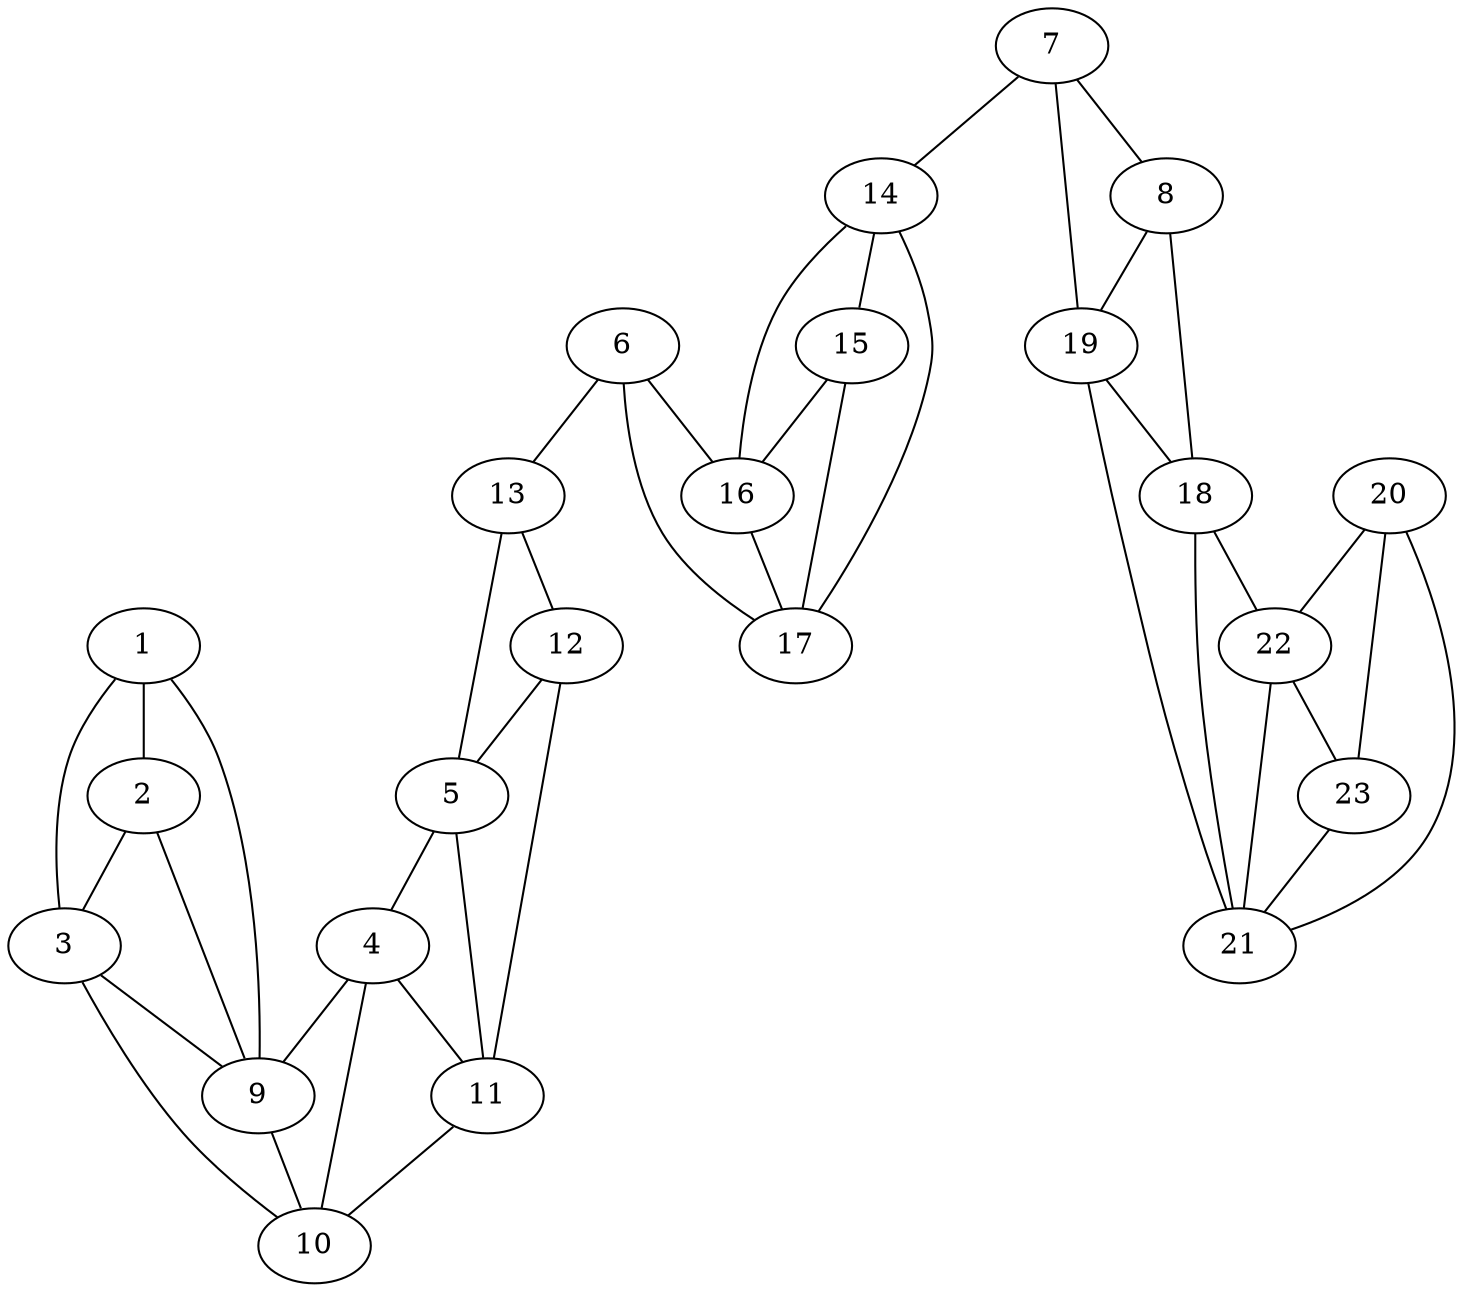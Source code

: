 graph pdb1bib {
	1	 [aaLength=12,
		sequence=NTVPLKLIALLA,
		type=0];
	2	 [aaLength=8,
		sequence=GEQLGETL,
		type=0];
	1 -- 2	 [distance0="18.0",
		frequency=1,
		type0=1];
	3	 [aaLength=14,
		sequence=RAAINKHIQTLRDW,
		type=0];
	1 -- 3	 [distance0="29.0",
		frequency=1,
		type0=2];
	9	 [aaLength=6,
		sequence=DVFTVP,
		type=1];
	1 -- 9	 [distance0="45.0",
		frequency=1,
		type0=3];
	2 -- 3	 [distance0="11.0",
		distance1="0.0",
		frequency=2,
		type0=1,
		type1=4];
	2 -- 9	 [distance0="27.0",
		frequency=1,
		type0=3];
	3 -- 9	 [distance0="16.0",
		distance1="0.0",
		frequency=2,
		type0=2,
		type1=4];
	10	 [aaLength=5,
		sequence=KGYSL,
		type=1];
	3 -- 10	 [distance0="23.0",
		frequency=1,
		type0=3];
	4	 [aaLength=9,
		sequence=NAKQILGQL,
		type=0];
	4 -- 9	 [distance0="19.0",
		frequency=1,
		type0=3];
	11	 [aaLength=5,
		sequence=SVAVL,
		type=1];
	4 -- 11	 [distance0="12.0",
		distance1="0.0",
		frequency=2,
		type0=2,
		type1=4];
	4 -- 10	 [distance0="12.0",
		frequency=1,
		type0=1];
	5	 [aaLength=9,
		sequence=STNQYLLDR,
		type=0];
	5 -- 4	 [distance0="21.0",
		frequency=1,
		type0=3];
	5 -- 11	 [distance0="9.0",
		frequency=1,
		type0=1];
	6	 [aaLength=18,
		sequence=IGLSLVIGIVMAEVLRKL,
		type=0];
	13	 [aaLength=11,
		sequence=ANLYLSMFWRL,
		type=1];
	6 -- 13	 [distance0="18.0",
		frequency=1,
		type0=1];
	16	 [aaLength=6,
		sequence=NDLYLQ,
		type=1];
	6 -- 16	 [distance0="28.0",
		frequency=1,
		type0=3];
	17	 [aaLength=4,
		sequence=RVKW,
		type=1];
	6 -- 17	 [distance0="23.0",
		distance1="0.0",
		frequency=2,
		type0=2,
		type1=4];
	7	 [aaLength=23,
		sequence=DRNTLAAMLIRELRAALELFEQE,
		type=0];
	8	 [aaLength=11,
		sequence=APYLSRWEKLD,
		type=0];
	7 -- 8	 [distance0="25.0",
		distance1="0.0",
		frequency=2,
		type0=1,
		type1=4];
	14	 [aaLength=11,
		sequence=QIVIGAGINMA,
		type=1];
	7 -- 14	 [distance0="34.0",
		frequency=1,
		type0=2];
	19	 [aaLength=7,
		sequence=RPVKLII,
		type=1];
	7 -- 19	 [distance0="40.0",
		frequency=1,
		type0=3];
	18	 [aaLength=5,
		sequence=KEIFG,
		type=1];
	8 -- 18	 [distance0="24.0",
		frequency=1,
		type0=2];
	8 -- 19	 [distance0="15.0",
		distance1="0.0",
		frequency=2,
		type0=1,
		type1=4];
	9 -- 10	 [distance0="7.0",
		distance1="0.0",
		frequency=2,
		type0=1,
		type1=4];
	11 -- 10	 [distance0="24.0",
		frequency=1,
		type0=3];
	12	 [aaLength=6,
		sequence=GDACIA,
		type=1];
	12 -- 5	 [distance0="15.0",
		frequency=1,
		type0=1];
	12 -- 11	 [distance0="24.0",
		frequency=1,
		type0=2];
	13 -- 12	 [distance0="25.0",
		frequency=1,
		type0=2];
	13 -- 5	 [distance0="40.0",
		frequency=1,
		type0=3];
	15	 [aaLength=11,
		sequence=RKLAGILVELT,
		type=1];
	14 -- 15	 [distance0="18.0",
		frequency=1,
		type0=1];
	14 -- 16	 [distance0="25.0",
		frequency=1,
		type0=2];
	14 -- 17	 [distance0="30.0",
		frequency=1,
		type0=3];
	15 -- 16	 [distance0="7.0",
		frequency=1,
		type0=1];
	15 -- 17	 [distance0="12.0",
		frequency=1,
		type0=2];
	16 -- 17	 [distance0="5.0",
		frequency=1,
		type0=1];
	21	 [aaLength=6,
		sequence=ISRGID,
		type=1];
	18 -- 21	 [distance0="5.0",
		distance1="0.0",
		frequency=2,
		type0=1,
		type1=5];
	22	 [aaLength=7,
		sequence=GALLLEQ,
		type=1];
	18 -- 22	 [distance0="13.0",
		frequency=1,
		type0=3];
	19 -- 18	 [distance0="9.0",
		distance1="0.0",
		frequency=2,
		type0=1,
		type1=4];
	19 -- 21	 [distance0="14.0",
		frequency=1,
		type0=2];
	20	 [aaLength=5,
		sequence=EISLR,
		type=1];
	23	 [aaLength=5,
		sequence=IIKPW,
		type=1];
	20 -- 23	 [distance0="8.0",
		frequency=1,
		type0=1];
	20 -- 21	 [distance0="25.0",
		frequency=1,
		type0=3];
	20 -- 22	 [distance0="17.0",
		frequency=1,
		type0=2];
	22 -- 23	 [distance0="9.0",
		distance1="0.0",
		frequency=2,
		type0=2,
		type1=4];
	22 -- 21	 [distance0="8.0",
		frequency=1,
		type0=1];
	23 -- 21	 [distance0="17.0",
		frequency=1,
		type0=3];
}
